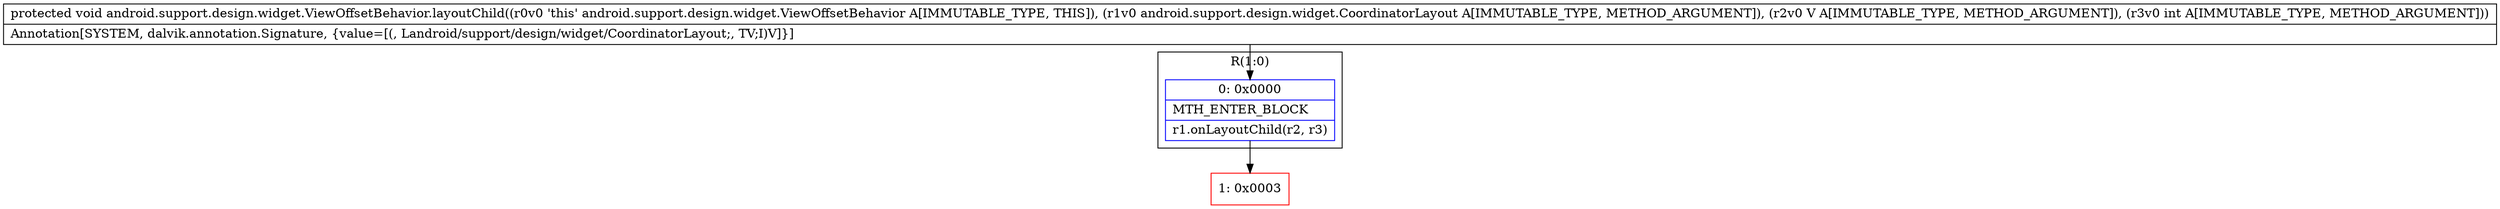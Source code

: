 digraph "CFG forandroid.support.design.widget.ViewOffsetBehavior.layoutChild(Landroid\/support\/design\/widget\/CoordinatorLayout;Landroid\/view\/View;I)V" {
subgraph cluster_Region_150754938 {
label = "R(1:0)";
node [shape=record,color=blue];
Node_0 [shape=record,label="{0\:\ 0x0000|MTH_ENTER_BLOCK\l|r1.onLayoutChild(r2, r3)\l}"];
}
Node_1 [shape=record,color=red,label="{1\:\ 0x0003}"];
MethodNode[shape=record,label="{protected void android.support.design.widget.ViewOffsetBehavior.layoutChild((r0v0 'this' android.support.design.widget.ViewOffsetBehavior A[IMMUTABLE_TYPE, THIS]), (r1v0 android.support.design.widget.CoordinatorLayout A[IMMUTABLE_TYPE, METHOD_ARGUMENT]), (r2v0 V A[IMMUTABLE_TYPE, METHOD_ARGUMENT]), (r3v0 int A[IMMUTABLE_TYPE, METHOD_ARGUMENT]))  | Annotation[SYSTEM, dalvik.annotation.Signature, \{value=[(, Landroid\/support\/design\/widget\/CoordinatorLayout;, TV;I)V]\}]\l}"];
MethodNode -> Node_0;
Node_0 -> Node_1;
}

